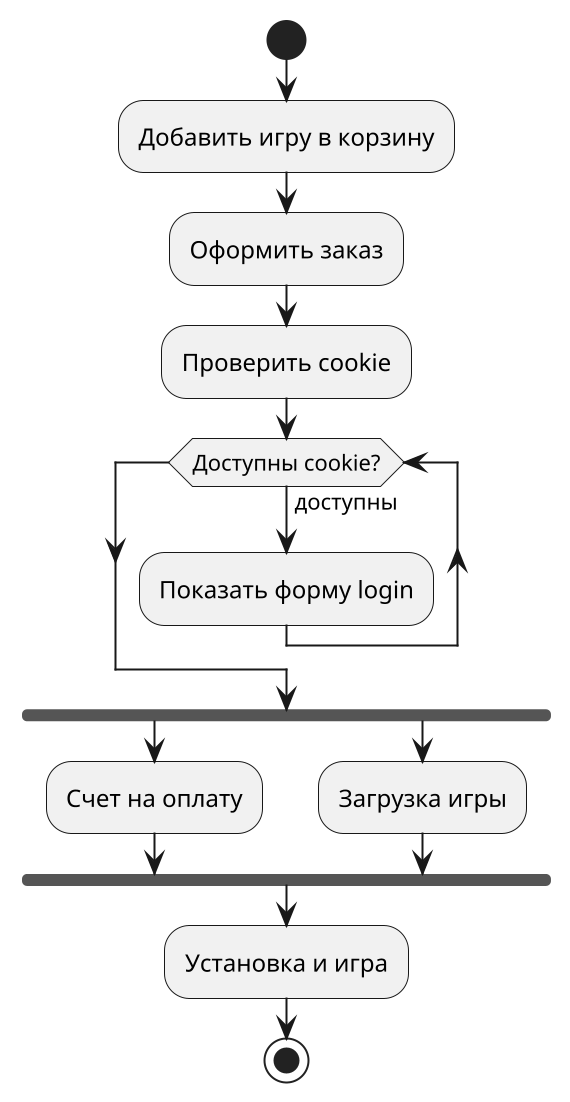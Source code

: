 @startuml
scale 2
start
:Добавить игру в корзину;
:Оформить заказ;
:Проверить cookie;
while (Доступны cookie?) is (доступны)
:Показать форму login;
endwhile
fork
:Счет на оплату;
fork again
:Загрузка игры;
end fork
:Установка и игра;
stop
@enduml